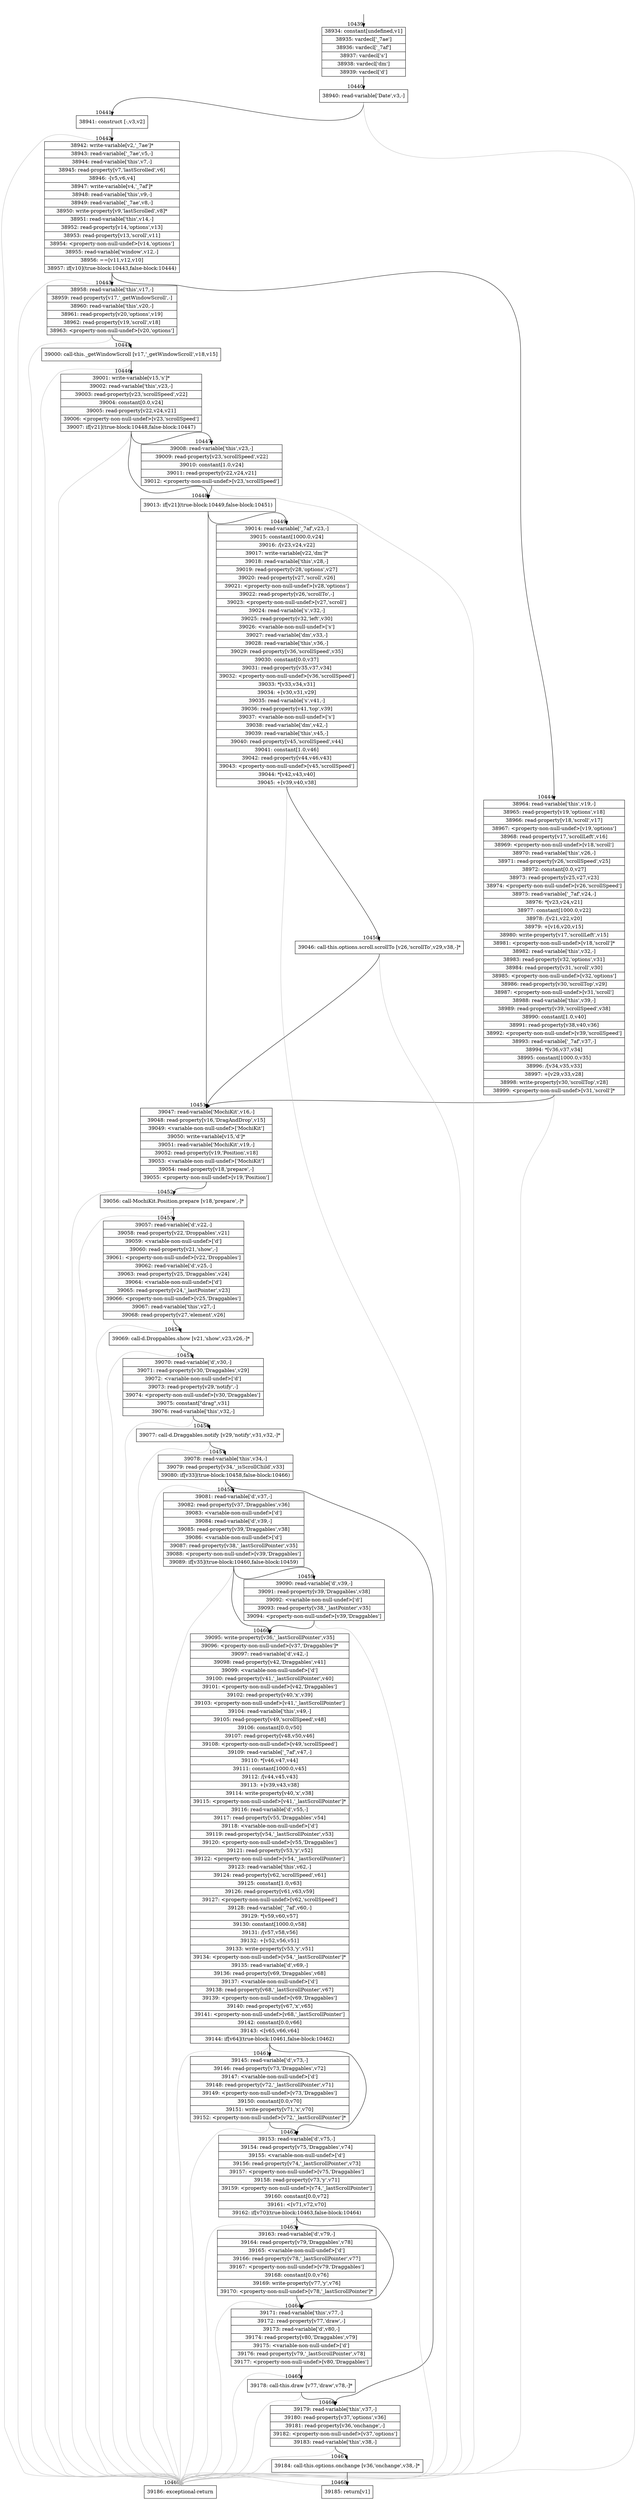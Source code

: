 digraph {
rankdir="TD"
BB_entry739[shape=none,label=""];
BB_entry739 -> BB10439 [tailport=s, headport=n, headlabel="    10439"]
BB10439 [shape=record label="{38934: constant[undefined,v1]|38935: vardecl['_7ae']|38936: vardecl['_7af']|38937: vardecl['s']|38938: vardecl['dm']|38939: vardecl['d']}" ] 
BB10439 -> BB10440 [tailport=s, headport=n, headlabel="      10440"]
BB10440 [shape=record label="{38940: read-variable['Date',v3,-]}" ] 
BB10440 -> BB10441 [tailport=s, headport=n, headlabel="      10441"]
BB10440 -> BB10469 [tailport=s, headport=n, color=gray, headlabel="      10469"]
BB10441 [shape=record label="{38941: construct [-,v3,v2]}" ] 
BB10441 -> BB10442 [tailport=s, headport=n, headlabel="      10442"]
BB10441 -> BB10469 [tailport=s, headport=n, color=gray]
BB10442 [shape=record label="{38942: write-variable[v2,'_7ae']*|38943: read-variable['_7ae',v5,-]|38944: read-variable['this',v7,-]|38945: read-property[v7,'lastScrolled',v6]|38946: -[v5,v6,v4]|38947: write-variable[v4,'_7af']*|38948: read-variable['this',v9,-]|38949: read-variable['_7ae',v8,-]|38950: write-property[v9,'lastScrolled',v8]*|38951: read-variable['this',v14,-]|38952: read-property[v14,'options',v13]|38953: read-property[v13,'scroll',v11]|38954: \<property-non-null-undef\>[v14,'options']|38955: read-variable['window',v12,-]|38956: ==[v11,v12,v10]|38957: if[v10](true-block:10443,false-block:10444)}" ] 
BB10442 -> BB10443 [tailport=s, headport=n, headlabel="      10443"]
BB10442 -> BB10444 [tailport=s, headport=n, headlabel="      10444"]
BB10442 -> BB10469 [tailport=s, headport=n, color=gray]
BB10443 [shape=record label="{38958: read-variable['this',v17,-]|38959: read-property[v17,'_getWindowScroll',-]|38960: read-variable['this',v20,-]|38961: read-property[v20,'options',v19]|38962: read-property[v19,'scroll',v18]|38963: \<property-non-null-undef\>[v20,'options']}" ] 
BB10443 -> BB10445 [tailport=s, headport=n, headlabel="      10445"]
BB10443 -> BB10469 [tailport=s, headport=n, color=gray]
BB10444 [shape=record label="{38964: read-variable['this',v19,-]|38965: read-property[v19,'options',v18]|38966: read-property[v18,'scroll',v17]|38967: \<property-non-null-undef\>[v19,'options']|38968: read-property[v17,'scrollLeft',v16]|38969: \<property-non-null-undef\>[v18,'scroll']|38970: read-variable['this',v26,-]|38971: read-property[v26,'scrollSpeed',v25]|38972: constant[0.0,v27]|38973: read-property[v25,v27,v23]|38974: \<property-non-null-undef\>[v26,'scrollSpeed']|38975: read-variable['_7af',v24,-]|38976: *[v23,v24,v21]|38977: constant[1000.0,v22]|38978: /[v21,v22,v20]|38979: +[v16,v20,v15]|38980: write-property[v17,'scrollLeft',v15]|38981: \<property-non-null-undef\>[v18,'scroll']*|38982: read-variable['this',v32,-]|38983: read-property[v32,'options',v31]|38984: read-property[v31,'scroll',v30]|38985: \<property-non-null-undef\>[v32,'options']|38986: read-property[v30,'scrollTop',v29]|38987: \<property-non-null-undef\>[v31,'scroll']|38988: read-variable['this',v39,-]|38989: read-property[v39,'scrollSpeed',v38]|38990: constant[1.0,v40]|38991: read-property[v38,v40,v36]|38992: \<property-non-null-undef\>[v39,'scrollSpeed']|38993: read-variable['_7af',v37,-]|38994: *[v36,v37,v34]|38995: constant[1000.0,v35]|38996: /[v34,v35,v33]|38997: +[v29,v33,v28]|38998: write-property[v30,'scrollTop',v28]|38999: \<property-non-null-undef\>[v31,'scroll']*}" ] 
BB10444 -> BB10451 [tailport=s, headport=n, headlabel="      10451"]
BB10444 -> BB10469 [tailport=s, headport=n, color=gray]
BB10445 [shape=record label="{39000: call-this._getWindowScroll [v17,'_getWindowScroll',v18,v15]}" ] 
BB10445 -> BB10446 [tailport=s, headport=n, headlabel="      10446"]
BB10445 -> BB10469 [tailport=s, headport=n, color=gray]
BB10446 [shape=record label="{39001: write-variable[v15,'s']*|39002: read-variable['this',v23,-]|39003: read-property[v23,'scrollSpeed',v22]|39004: constant[0.0,v24]|39005: read-property[v22,v24,v21]|39006: \<property-non-null-undef\>[v23,'scrollSpeed']|39007: if[v21](true-block:10448,false-block:10447)}" ] 
BB10446 -> BB10448 [tailport=s, headport=n, headlabel="      10448"]
BB10446 -> BB10447 [tailport=s, headport=n, headlabel="      10447"]
BB10446 -> BB10469 [tailport=s, headport=n, color=gray]
BB10447 [shape=record label="{39008: read-variable['this',v23,-]|39009: read-property[v23,'scrollSpeed',v22]|39010: constant[1.0,v24]|39011: read-property[v22,v24,v21]|39012: \<property-non-null-undef\>[v23,'scrollSpeed']}" ] 
BB10447 -> BB10448 [tailport=s, headport=n]
BB10447 -> BB10469 [tailport=s, headport=n, color=gray]
BB10448 [shape=record label="{39013: if[v21](true-block:10449,false-block:10451)}" ] 
BB10448 -> BB10449 [tailport=s, headport=n, headlabel="      10449"]
BB10448 -> BB10451 [tailport=s, headport=n]
BB10449 [shape=record label="{39014: read-variable['_7af',v23,-]|39015: constant[1000.0,v24]|39016: /[v23,v24,v22]|39017: write-variable[v22,'dm']*|39018: read-variable['this',v28,-]|39019: read-property[v28,'options',v27]|39020: read-property[v27,'scroll',v26]|39021: \<property-non-null-undef\>[v28,'options']|39022: read-property[v26,'scrollTo',-]|39023: \<property-non-null-undef\>[v27,'scroll']|39024: read-variable['s',v32,-]|39025: read-property[v32,'left',v30]|39026: \<variable-non-null-undef\>['s']|39027: read-variable['dm',v33,-]|39028: read-variable['this',v36,-]|39029: read-property[v36,'scrollSpeed',v35]|39030: constant[0.0,v37]|39031: read-property[v35,v37,v34]|39032: \<property-non-null-undef\>[v36,'scrollSpeed']|39033: *[v33,v34,v31]|39034: +[v30,v31,v29]|39035: read-variable['s',v41,-]|39036: read-property[v41,'top',v39]|39037: \<variable-non-null-undef\>['s']|39038: read-variable['dm',v42,-]|39039: read-variable['this',v45,-]|39040: read-property[v45,'scrollSpeed',v44]|39041: constant[1.0,v46]|39042: read-property[v44,v46,v43]|39043: \<property-non-null-undef\>[v45,'scrollSpeed']|39044: *[v42,v43,v40]|39045: +[v39,v40,v38]}" ] 
BB10449 -> BB10450 [tailport=s, headport=n, headlabel="      10450"]
BB10449 -> BB10469 [tailport=s, headport=n, color=gray]
BB10450 [shape=record label="{39046: call-this.options.scroll.scrollTo [v26,'scrollTo',v29,v38,-]*}" ] 
BB10450 -> BB10451 [tailport=s, headport=n]
BB10450 -> BB10469 [tailport=s, headport=n, color=gray]
BB10451 [shape=record label="{39047: read-variable['MochiKit',v16,-]|39048: read-property[v16,'DragAndDrop',v15]|39049: \<variable-non-null-undef\>['MochiKit']|39050: write-variable[v15,'d']*|39051: read-variable['MochiKit',v19,-]|39052: read-property[v19,'Position',v18]|39053: \<variable-non-null-undef\>['MochiKit']|39054: read-property[v18,'prepare',-]|39055: \<property-non-null-undef\>[v19,'Position']}" ] 
BB10451 -> BB10452 [tailport=s, headport=n, headlabel="      10452"]
BB10451 -> BB10469 [tailport=s, headport=n, color=gray]
BB10452 [shape=record label="{39056: call-MochiKit.Position.prepare [v18,'prepare',-]*}" ] 
BB10452 -> BB10453 [tailport=s, headport=n, headlabel="      10453"]
BB10452 -> BB10469 [tailport=s, headport=n, color=gray]
BB10453 [shape=record label="{39057: read-variable['d',v22,-]|39058: read-property[v22,'Droppables',v21]|39059: \<variable-non-null-undef\>['d']|39060: read-property[v21,'show',-]|39061: \<property-non-null-undef\>[v22,'Droppables']|39062: read-variable['d',v25,-]|39063: read-property[v25,'Draggables',v24]|39064: \<variable-non-null-undef\>['d']|39065: read-property[v24,'_lastPointer',v23]|39066: \<property-non-null-undef\>[v25,'Draggables']|39067: read-variable['this',v27,-]|39068: read-property[v27,'element',v26]}" ] 
BB10453 -> BB10454 [tailport=s, headport=n, headlabel="      10454"]
BB10453 -> BB10469 [tailport=s, headport=n, color=gray]
BB10454 [shape=record label="{39069: call-d.Droppables.show [v21,'show',v23,v26,-]*}" ] 
BB10454 -> BB10455 [tailport=s, headport=n, headlabel="      10455"]
BB10454 -> BB10469 [tailport=s, headport=n, color=gray]
BB10455 [shape=record label="{39070: read-variable['d',v30,-]|39071: read-property[v30,'Draggables',v29]|39072: \<variable-non-null-undef\>['d']|39073: read-property[v29,'notify',-]|39074: \<property-non-null-undef\>[v30,'Draggables']|39075: constant[\"drag\",v31]|39076: read-variable['this',v32,-]}" ] 
BB10455 -> BB10456 [tailport=s, headport=n, headlabel="      10456"]
BB10455 -> BB10469 [tailport=s, headport=n, color=gray]
BB10456 [shape=record label="{39077: call-d.Draggables.notify [v29,'notify',v31,v32,-]*}" ] 
BB10456 -> BB10457 [tailport=s, headport=n, headlabel="      10457"]
BB10456 -> BB10469 [tailport=s, headport=n, color=gray]
BB10457 [shape=record label="{39078: read-variable['this',v34,-]|39079: read-property[v34,'_isScrollChild',v33]|39080: if[v33](true-block:10458,false-block:10466)}" ] 
BB10457 -> BB10458 [tailport=s, headport=n, headlabel="      10458"]
BB10457 -> BB10466 [tailport=s, headport=n, headlabel="      10466"]
BB10457 -> BB10469 [tailport=s, headport=n, color=gray]
BB10458 [shape=record label="{39081: read-variable['d',v37,-]|39082: read-property[v37,'Draggables',v36]|39083: \<variable-non-null-undef\>['d']|39084: read-variable['d',v39,-]|39085: read-property[v39,'Draggables',v38]|39086: \<variable-non-null-undef\>['d']|39087: read-property[v38,'_lastScrollPointer',v35]|39088: \<property-non-null-undef\>[v39,'Draggables']|39089: if[v35](true-block:10460,false-block:10459)}" ] 
BB10458 -> BB10460 [tailport=s, headport=n, headlabel="      10460"]
BB10458 -> BB10459 [tailport=s, headport=n, headlabel="      10459"]
BB10458 -> BB10469 [tailport=s, headport=n, color=gray]
BB10459 [shape=record label="{39090: read-variable['d',v39,-]|39091: read-property[v39,'Draggables',v38]|39092: \<variable-non-null-undef\>['d']|39093: read-property[v38,'_lastPointer',v35]|39094: \<property-non-null-undef\>[v39,'Draggables']}" ] 
BB10459 -> BB10460 [tailport=s, headport=n]
BB10459 -> BB10469 [tailport=s, headport=n, color=gray]
BB10460 [shape=record label="{39095: write-property[v36,'_lastScrollPointer',v35]|39096: \<property-non-null-undef\>[v37,'Draggables']*|39097: read-variable['d',v42,-]|39098: read-property[v42,'Draggables',v41]|39099: \<variable-non-null-undef\>['d']|39100: read-property[v41,'_lastScrollPointer',v40]|39101: \<property-non-null-undef\>[v42,'Draggables']|39102: read-property[v40,'x',v39]|39103: \<property-non-null-undef\>[v41,'_lastScrollPointer']|39104: read-variable['this',v49,-]|39105: read-property[v49,'scrollSpeed',v48]|39106: constant[0.0,v50]|39107: read-property[v48,v50,v46]|39108: \<property-non-null-undef\>[v49,'scrollSpeed']|39109: read-variable['_7af',v47,-]|39110: *[v46,v47,v44]|39111: constant[1000.0,v45]|39112: /[v44,v45,v43]|39113: +[v39,v43,v38]|39114: write-property[v40,'x',v38]|39115: \<property-non-null-undef\>[v41,'_lastScrollPointer']*|39116: read-variable['d',v55,-]|39117: read-property[v55,'Draggables',v54]|39118: \<variable-non-null-undef\>['d']|39119: read-property[v54,'_lastScrollPointer',v53]|39120: \<property-non-null-undef\>[v55,'Draggables']|39121: read-property[v53,'y',v52]|39122: \<property-non-null-undef\>[v54,'_lastScrollPointer']|39123: read-variable['this',v62,-]|39124: read-property[v62,'scrollSpeed',v61]|39125: constant[1.0,v63]|39126: read-property[v61,v63,v59]|39127: \<property-non-null-undef\>[v62,'scrollSpeed']|39128: read-variable['_7af',v60,-]|39129: *[v59,v60,v57]|39130: constant[1000.0,v58]|39131: /[v57,v58,v56]|39132: +[v52,v56,v51]|39133: write-property[v53,'y',v51]|39134: \<property-non-null-undef\>[v54,'_lastScrollPointer']*|39135: read-variable['d',v69,-]|39136: read-property[v69,'Draggables',v68]|39137: \<variable-non-null-undef\>['d']|39138: read-property[v68,'_lastScrollPointer',v67]|39139: \<property-non-null-undef\>[v69,'Draggables']|39140: read-property[v67,'x',v65]|39141: \<property-non-null-undef\>[v68,'_lastScrollPointer']|39142: constant[0.0,v66]|39143: \<[v65,v66,v64]|39144: if[v64](true-block:10461,false-block:10462)}" ] 
BB10460 -> BB10461 [tailport=s, headport=n, headlabel="      10461"]
BB10460 -> BB10462 [tailport=s, headport=n, headlabel="      10462"]
BB10460 -> BB10469 [tailport=s, headport=n, color=gray]
BB10461 [shape=record label="{39145: read-variable['d',v73,-]|39146: read-property[v73,'Draggables',v72]|39147: \<variable-non-null-undef\>['d']|39148: read-property[v72,'_lastScrollPointer',v71]|39149: \<property-non-null-undef\>[v73,'Draggables']|39150: constant[0.0,v70]|39151: write-property[v71,'x',v70]|39152: \<property-non-null-undef\>[v72,'_lastScrollPointer']*}" ] 
BB10461 -> BB10462 [tailport=s, headport=n]
BB10461 -> BB10469 [tailport=s, headport=n, color=gray]
BB10462 [shape=record label="{39153: read-variable['d',v75,-]|39154: read-property[v75,'Draggables',v74]|39155: \<variable-non-null-undef\>['d']|39156: read-property[v74,'_lastScrollPointer',v73]|39157: \<property-non-null-undef\>[v75,'Draggables']|39158: read-property[v73,'y',v71]|39159: \<property-non-null-undef\>[v74,'_lastScrollPointer']|39160: constant[0.0,v72]|39161: \<[v71,v72,v70]|39162: if[v70](true-block:10463,false-block:10464)}" ] 
BB10462 -> BB10463 [tailport=s, headport=n, headlabel="      10463"]
BB10462 -> BB10464 [tailport=s, headport=n, headlabel="      10464"]
BB10462 -> BB10469 [tailport=s, headport=n, color=gray]
BB10463 [shape=record label="{39163: read-variable['d',v79,-]|39164: read-property[v79,'Draggables',v78]|39165: \<variable-non-null-undef\>['d']|39166: read-property[v78,'_lastScrollPointer',v77]|39167: \<property-non-null-undef\>[v79,'Draggables']|39168: constant[0.0,v76]|39169: write-property[v77,'y',v76]|39170: \<property-non-null-undef\>[v78,'_lastScrollPointer']*}" ] 
BB10463 -> BB10464 [tailport=s, headport=n]
BB10463 -> BB10469 [tailport=s, headport=n, color=gray]
BB10464 [shape=record label="{39171: read-variable['this',v77,-]|39172: read-property[v77,'draw',-]|39173: read-variable['d',v80,-]|39174: read-property[v80,'Draggables',v79]|39175: \<variable-non-null-undef\>['d']|39176: read-property[v79,'_lastScrollPointer',v78]|39177: \<property-non-null-undef\>[v80,'Draggables']}" ] 
BB10464 -> BB10465 [tailport=s, headport=n, headlabel="      10465"]
BB10464 -> BB10469 [tailport=s, headport=n, color=gray]
BB10465 [shape=record label="{39178: call-this.draw [v77,'draw',v78,-]*}" ] 
BB10465 -> BB10466 [tailport=s, headport=n]
BB10465 -> BB10469 [tailport=s, headport=n, color=gray]
BB10466 [shape=record label="{39179: read-variable['this',v37,-]|39180: read-property[v37,'options',v36]|39181: read-property[v36,'onchange',-]|39182: \<property-non-null-undef\>[v37,'options']|39183: read-variable['this',v38,-]}" ] 
BB10466 -> BB10467 [tailport=s, headport=n, headlabel="      10467"]
BB10466 -> BB10469 [tailport=s, headport=n, color=gray]
BB10467 [shape=record label="{39184: call-this.options.onchange [v36,'onchange',v38,-]*}" ] 
BB10467 -> BB10468 [tailport=s, headport=n, headlabel="      10468"]
BB10467 -> BB10469 [tailport=s, headport=n, color=gray]
BB10468 [shape=record label="{39185: return[v1]}" ] 
BB10469 [shape=record label="{39186: exceptional-return}" ] 
//#$~ 7348
}
